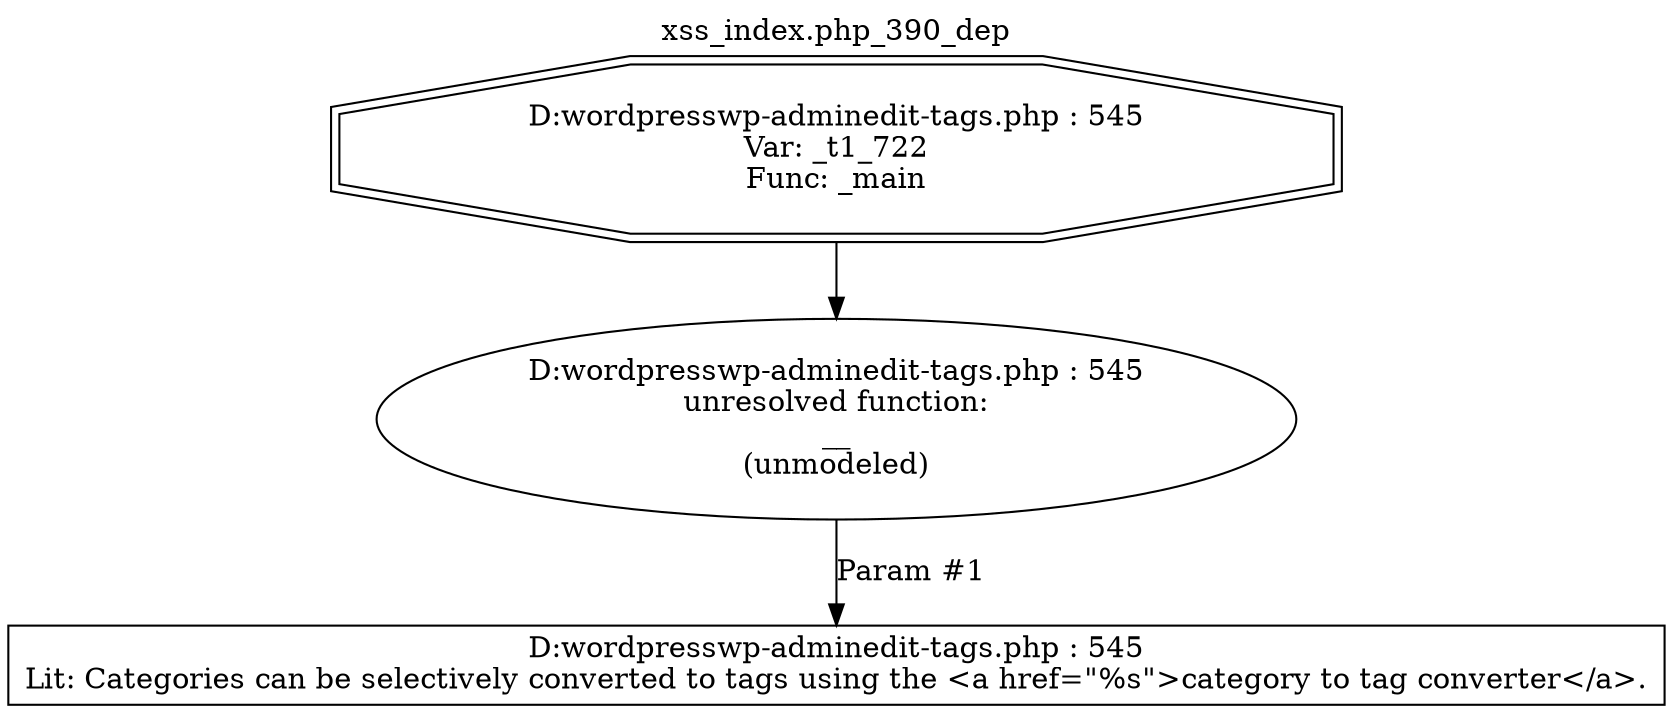 digraph cfg {
  label="xss_index.php_390_dep";
  labelloc=t;
  n1 [shape=doubleoctagon, label="D:\wordpress\wp-admin\edit-tags.php : 545\nVar: _t1_722\nFunc: _main\n"];
  n2 [shape=ellipse, label="D:\wordpress\wp-admin\edit-tags.php : 545\nunresolved function:\n__\n(unmodeled)\n"];
  n3 [shape=box, label="D:\wordpress\wp-admin\edit-tags.php : 545\nLit: Categories can be selectively converted to tags using the <a href=\"%s\">category to tag converter</a>.\n"];
  n1 -> n2;
  n2 -> n3[label="Param #1"];
}

